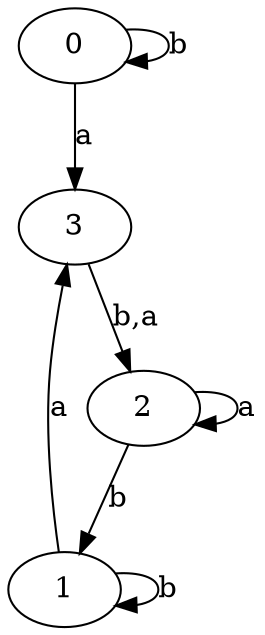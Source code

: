 digraph {
 ranksep=0.5;
 d2tdocpreamble = "\usetikzlibrary{automata}";
 d2tfigpreamble = "\tikzstyle{every state}= [ draw=blue!50,very thick,fill=blue!20]  \tikzstyle{auto}= [fill=white]";
 node [style="state"];
 edge [lblstyle="auto",topath="bend right", len=4  ]
  "0" [label="0",];
  "1" [label="1",style = "state, accepting"];
  "2" [label="2",];
  "3" [label="3",style = "state, initial"];
  "0" -> "0" [label="b",topath="loop above"];
  "0" -> "3" [label="a"];
  "1" -> "1" [label="b",topath="loop above"];
  "1" -> "3" [label="a"];
  "2" -> "1" [label="b"];
  "2" -> "2" [label="a",topath="loop above"];
  "3" -> "2" [label="b,a"];
}